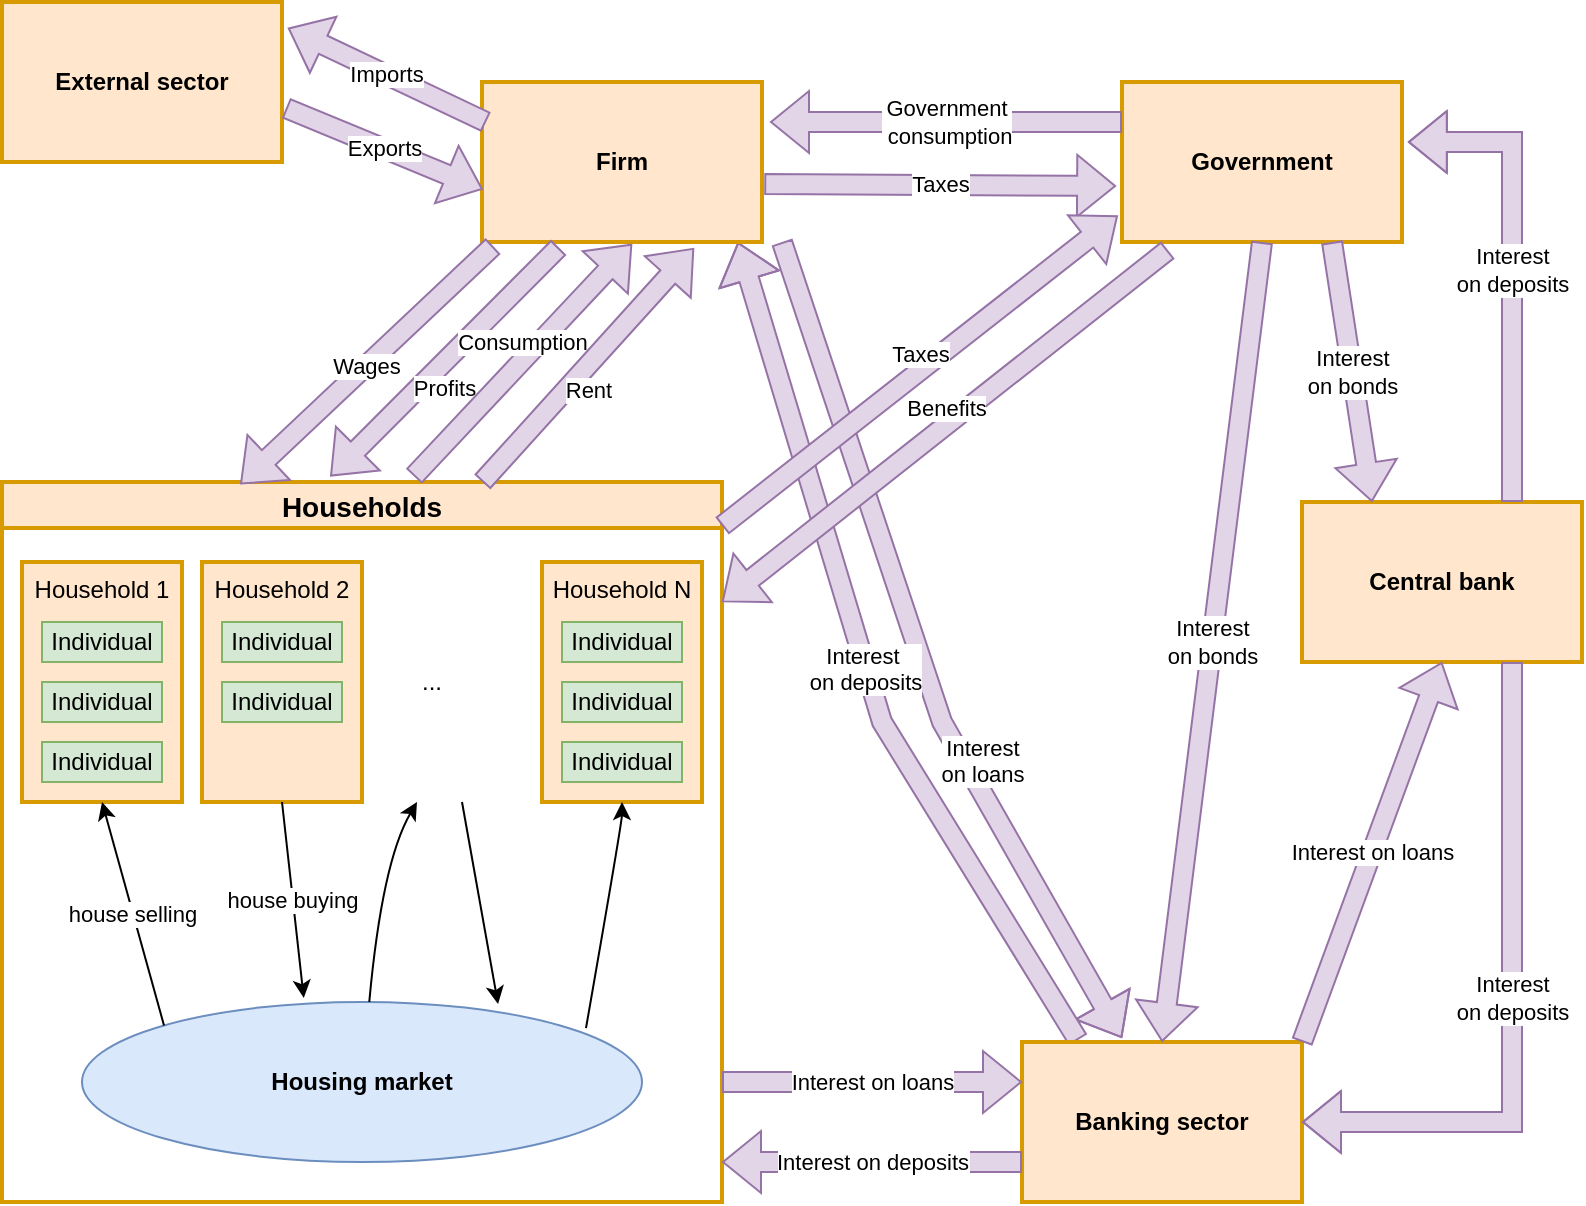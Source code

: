 <mxfile version="20.8.20" type="github">
  <diagram name="Page-1" id="2zhF82C1bgts54StES3e">
    <mxGraphModel dx="1434" dy="771" grid="1" gridSize="10" guides="1" tooltips="1" connect="1" arrows="1" fold="1" page="1" pageScale="1" pageWidth="850" pageHeight="1100" math="0" shadow="0">
      <root>
        <mxCell id="0" />
        <mxCell id="1" parent="0" />
        <mxCell id="grKAgizqmmUL7Xd6gHVJ-4" value="&lt;div&gt;Interest &lt;br&gt;&lt;/div&gt;&lt;div&gt;on loans&lt;/div&gt;" style="endArrow=classic;html=1;rounded=0;entryX=0.357;entryY=-0.025;entryDx=0;entryDy=0;shape=flexArrow;strokeWidth=1;endSize=6;targetPerimeterSpacing=0;fillColor=#e1d5e7;strokeColor=#9673a6;entryPerimeter=0;verticalAlign=top;labelBorderColor=none;fontColor=default;" edge="1" parent="1" target="zsLK717KQM9R8cQD8Umy-13">
          <mxGeometry x="0.209" y="17" width="50" height="50" relative="1" as="geometry">
            <mxPoint x="430" y="160" as="sourcePoint" />
            <mxPoint x="580" y="470" as="targetPoint" />
            <Array as="points">
              <mxPoint x="510" y="400" />
            </Array>
            <mxPoint as="offset" />
          </mxGeometry>
        </mxCell>
        <mxCell id="grKAgizqmmUL7Xd6gHVJ-5" value="&lt;div&gt;Interest&lt;/div&gt;&lt;div&gt;&amp;nbsp;on deposits&lt;/div&gt;" style="endArrow=classic;html=1;rounded=0;exitX=0.2;exitY=-0.012;exitDx=0;exitDy=0;shape=flexArrow;strokeWidth=1;endSize=6;targetPerimeterSpacing=0;fillColor=#e1d5e7;strokeColor=#9673a6;startArrow=none;startFill=0;exitPerimeter=0;entryX=0.914;entryY=1;entryDx=0;entryDy=0;entryPerimeter=0;verticalAlign=bottom;labelBorderColor=none;" edge="1" parent="1" source="zsLK717KQM9R8cQD8Umy-13" target="zsLK717KQM9R8cQD8Umy-14">
          <mxGeometry x="-0.086" y="7" width="50" height="50" relative="1" as="geometry">
            <mxPoint x="550" y="479.5" as="sourcePoint" />
            <mxPoint x="360" y="479.5" as="targetPoint" />
            <Array as="points">
              <mxPoint x="480" y="400" />
            </Array>
            <mxPoint as="offset" />
          </mxGeometry>
        </mxCell>
        <mxCell id="zsLK717KQM9R8cQD8Umy-1" value="Households" style="swimlane;fillColor=#ffe6cc;strokeColor=#d79b00;strokeWidth=2;fontSize=14;startSize=23;" parent="1" vertex="1">
          <mxGeometry x="40" y="280" width="360" height="360" as="geometry">
            <mxRectangle x="480" y="200" width="110" height="30" as="alternateBounds" />
          </mxGeometry>
        </mxCell>
        <mxCell id="zsLK717KQM9R8cQD8Umy-2" value="Household 1" style="rounded=0;whiteSpace=wrap;html=1;fillColor=#ffe6cc;strokeColor=#d79b00;strokeWidth=2;verticalAlign=top;" parent="zsLK717KQM9R8cQD8Umy-1" vertex="1">
          <mxGeometry x="10" y="40" width="80" height="120" as="geometry" />
        </mxCell>
        <mxCell id="zsLK717KQM9R8cQD8Umy-4" value="Household 2" style="rounded=0;whiteSpace=wrap;html=1;fillColor=#ffe6cc;strokeColor=#d79b00;strokeWidth=2;verticalAlign=top;" parent="zsLK717KQM9R8cQD8Umy-1" vertex="1">
          <mxGeometry x="100" y="40" width="80" height="120" as="geometry" />
        </mxCell>
        <mxCell id="zsLK717KQM9R8cQD8Umy-5" value="Household N" style="rounded=0;whiteSpace=wrap;html=1;fillColor=#ffe6cc;strokeColor=#d79b00;strokeWidth=2;verticalAlign=top;" parent="zsLK717KQM9R8cQD8Umy-1" vertex="1">
          <mxGeometry x="270" y="40" width="80" height="120" as="geometry" />
        </mxCell>
        <mxCell id="zsLK717KQM9R8cQD8Umy-6" value="..." style="text;html=1;strokeColor=none;fillColor=none;align=center;verticalAlign=middle;whiteSpace=wrap;rounded=0;" parent="zsLK717KQM9R8cQD8Umy-1" vertex="1">
          <mxGeometry x="200" y="40" width="30" height="120" as="geometry" />
        </mxCell>
        <mxCell id="zsLK717KQM9R8cQD8Umy-7" value="&lt;b&gt;Housing market&lt;/b&gt;" style="ellipse;whiteSpace=wrap;html=1;fillColor=#dae8fc;strokeColor=#6c8ebf;" parent="zsLK717KQM9R8cQD8Umy-1" vertex="1">
          <mxGeometry x="40" y="260" width="280" height="80" as="geometry" />
        </mxCell>
        <mxCell id="zsLK717KQM9R8cQD8Umy-8" value="house selling" style="curved=1;endArrow=classic;html=1;rounded=0;exitX=0;exitY=0;exitDx=0;exitDy=0;entryX=0.5;entryY=1;entryDx=0;entryDy=0;" parent="zsLK717KQM9R8cQD8Umy-1" source="zsLK717KQM9R8cQD8Umy-7" target="zsLK717KQM9R8cQD8Umy-2" edge="1">
          <mxGeometry width="50" height="50" relative="1" as="geometry">
            <mxPoint x="70" y="120" as="sourcePoint" />
            <mxPoint x="120" y="70" as="targetPoint" />
            <Array as="points" />
          </mxGeometry>
        </mxCell>
        <mxCell id="zsLK717KQM9R8cQD8Umy-9" value="" style="curved=1;endArrow=classic;html=1;rounded=0;entryX=0.25;entryY=1;entryDx=0;entryDy=0;" parent="zsLK717KQM9R8cQD8Umy-1" source="zsLK717KQM9R8cQD8Umy-7" target="zsLK717KQM9R8cQD8Umy-6" edge="1">
          <mxGeometry width="50" height="50" relative="1" as="geometry">
            <mxPoint x="184" y="160" as="sourcePoint" />
            <mxPoint x="155" y="58" as="targetPoint" />
            <Array as="points">
              <mxPoint x="190" y="190" />
            </Array>
          </mxGeometry>
        </mxCell>
        <mxCell id="zsLK717KQM9R8cQD8Umy-10" value="house buying" style="curved=1;endArrow=classic;html=1;rounded=0;exitX=0.5;exitY=1;exitDx=0;exitDy=0;entryX=0.396;entryY=-0.025;entryDx=0;entryDy=0;entryPerimeter=0;" parent="zsLK717KQM9R8cQD8Umy-1" source="zsLK717KQM9R8cQD8Umy-4" target="zsLK717KQM9R8cQD8Umy-7" edge="1">
          <mxGeometry width="50" height="50" relative="1" as="geometry">
            <mxPoint x="165" y="170" as="sourcePoint" />
            <mxPoint x="185" y="80" as="targetPoint" />
            <Array as="points" />
          </mxGeometry>
        </mxCell>
        <mxCell id="zsLK717KQM9R8cQD8Umy-11" value="" style="curved=1;endArrow=classic;html=1;rounded=0;entryX=0.5;entryY=1;entryDx=0;entryDy=0;exitX=0.9;exitY=0.163;exitDx=0;exitDy=0;exitPerimeter=0;" parent="zsLK717KQM9R8cQD8Umy-1" source="zsLK717KQM9R8cQD8Umy-7" target="zsLK717KQM9R8cQD8Umy-5" edge="1">
          <mxGeometry width="50" height="50" relative="1" as="geometry">
            <mxPoint x="177" y="170" as="sourcePoint" />
            <mxPoint x="185" y="80" as="targetPoint" />
            <Array as="points">
              <mxPoint x="310" y="170" />
            </Array>
          </mxGeometry>
        </mxCell>
        <mxCell id="7U-eSvjGvhqrHsPkwBtt-4" value="" style="curved=1;endArrow=classic;html=1;rounded=0;entryX=0.743;entryY=0.013;entryDx=0;entryDy=0;entryPerimeter=0;exitX=1;exitY=1;exitDx=0;exitDy=0;" parent="zsLK717KQM9R8cQD8Umy-1" source="zsLK717KQM9R8cQD8Umy-6" target="zsLK717KQM9R8cQD8Umy-7" edge="1">
          <mxGeometry x="0.002" width="50" height="50" relative="1" as="geometry">
            <mxPoint x="230" y="70" as="sourcePoint" />
            <mxPoint x="201" y="188" as="targetPoint" />
            <Array as="points" />
            <mxPoint as="offset" />
          </mxGeometry>
        </mxCell>
        <mxCell id="grKAgizqmmUL7Xd6gHVJ-6" value="Individual" style="rounded=0;whiteSpace=wrap;html=1;fillColor=#d5e8d4;strokeColor=#82b366;" vertex="1" parent="zsLK717KQM9R8cQD8Umy-1">
          <mxGeometry x="20" y="70" width="60" height="20" as="geometry" />
        </mxCell>
        <mxCell id="grKAgizqmmUL7Xd6gHVJ-7" value="Individual" style="rounded=0;whiteSpace=wrap;html=1;fillColor=#d5e8d4;strokeColor=#82b366;" vertex="1" parent="zsLK717KQM9R8cQD8Umy-1">
          <mxGeometry x="20" y="100" width="60" height="20" as="geometry" />
        </mxCell>
        <mxCell id="grKAgizqmmUL7Xd6gHVJ-8" value="Individual" style="rounded=0;whiteSpace=wrap;html=1;fillColor=#d5e8d4;strokeColor=#82b366;" vertex="1" parent="zsLK717KQM9R8cQD8Umy-1">
          <mxGeometry x="20" y="130" width="60" height="20" as="geometry" />
        </mxCell>
        <mxCell id="grKAgizqmmUL7Xd6gHVJ-9" value="Individual" style="rounded=0;whiteSpace=wrap;html=1;fillColor=#d5e8d4;strokeColor=#82b366;" vertex="1" parent="zsLK717KQM9R8cQD8Umy-1">
          <mxGeometry x="110" y="70" width="60" height="20" as="geometry" />
        </mxCell>
        <mxCell id="grKAgizqmmUL7Xd6gHVJ-10" value="Individual" style="rounded=0;whiteSpace=wrap;html=1;fillColor=#d5e8d4;strokeColor=#82b366;" vertex="1" parent="zsLK717KQM9R8cQD8Umy-1">
          <mxGeometry x="110" y="100" width="60" height="20" as="geometry" />
        </mxCell>
        <mxCell id="grKAgizqmmUL7Xd6gHVJ-11" value="Individual" style="rounded=0;whiteSpace=wrap;html=1;fillColor=#d5e8d4;strokeColor=#82b366;" vertex="1" parent="zsLK717KQM9R8cQD8Umy-1">
          <mxGeometry x="280" y="70" width="60" height="20" as="geometry" />
        </mxCell>
        <mxCell id="grKAgizqmmUL7Xd6gHVJ-12" value="Individual" style="rounded=0;whiteSpace=wrap;html=1;fillColor=#d5e8d4;strokeColor=#82b366;" vertex="1" parent="zsLK717KQM9R8cQD8Umy-1">
          <mxGeometry x="280" y="100" width="60" height="20" as="geometry" />
        </mxCell>
        <mxCell id="grKAgizqmmUL7Xd6gHVJ-13" value="Individual" style="rounded=0;whiteSpace=wrap;html=1;fillColor=#d5e8d4;strokeColor=#82b366;" vertex="1" parent="zsLK717KQM9R8cQD8Umy-1">
          <mxGeometry x="280" y="130" width="60" height="20" as="geometry" />
        </mxCell>
        <mxCell id="zsLK717KQM9R8cQD8Umy-12" value="&lt;b&gt;Government&lt;/b&gt;" style="rounded=0;whiteSpace=wrap;html=1;fillColor=#ffe6cc;strokeColor=#d79b00;strokeWidth=2;" parent="1" vertex="1">
          <mxGeometry x="600" y="80" width="140" height="80" as="geometry" />
        </mxCell>
        <mxCell id="zsLK717KQM9R8cQD8Umy-13" value="&lt;b&gt;Banking sector&lt;/b&gt;" style="rounded=0;whiteSpace=wrap;html=1;fillColor=#ffe6cc;strokeColor=#d79b00;strokeWidth=2;" parent="1" vertex="1">
          <mxGeometry x="550" y="560" width="140" height="80" as="geometry" />
        </mxCell>
        <mxCell id="zsLK717KQM9R8cQD8Umy-14" value="&lt;b&gt;Firm&lt;/b&gt;" style="rounded=0;whiteSpace=wrap;html=1;fillColor=#ffe6cc;strokeColor=#d79b00;strokeWidth=2;" parent="1" vertex="1">
          <mxGeometry x="280" y="80" width="140" height="80" as="geometry" />
        </mxCell>
        <mxCell id="zsLK717KQM9R8cQD8Umy-15" value="&lt;b&gt;External sector&lt;/b&gt;" style="rounded=0;whiteSpace=wrap;html=1;fillColor=#ffe6cc;strokeColor=#d79b00;strokeWidth=2;" parent="1" vertex="1">
          <mxGeometry x="40" y="40" width="140" height="80" as="geometry" />
        </mxCell>
        <mxCell id="zsLK717KQM9R8cQD8Umy-16" value="Interest on loans" style="endArrow=classic;html=1;rounded=0;entryX=0;entryY=0.25;entryDx=0;entryDy=0;shape=flexArrow;strokeWidth=1;endSize=6;targetPerimeterSpacing=0;fillColor=#e1d5e7;strokeColor=#9673a6;" parent="1" target="zsLK717KQM9R8cQD8Umy-13" edge="1">
          <mxGeometry width="50" height="50" relative="1" as="geometry">
            <mxPoint x="400" y="580" as="sourcePoint" />
            <mxPoint x="450" y="370" as="targetPoint" />
          </mxGeometry>
        </mxCell>
        <mxCell id="zsLK717KQM9R8cQD8Umy-17" value="Interest on deposits" style="endArrow=classic;html=1;rounded=0;exitX=0;exitY=0.75;exitDx=0;exitDy=0;shape=flexArrow;strokeWidth=1;endSize=6;targetPerimeterSpacing=0;fillColor=#e1d5e7;strokeColor=#9673a6;startArrow=none;startFill=0;" parent="1" source="zsLK717KQM9R8cQD8Umy-13" edge="1">
          <mxGeometry width="50" height="50" relative="1" as="geometry">
            <mxPoint x="503" y="380" as="sourcePoint" />
            <mxPoint x="400" y="620" as="targetPoint" />
          </mxGeometry>
        </mxCell>
        <mxCell id="7U-eSvjGvhqrHsPkwBtt-1" value="&lt;b&gt;Central bank&lt;/b&gt;" style="rounded=0;whiteSpace=wrap;html=1;fillColor=#ffe6cc;strokeColor=#d79b00;strokeWidth=2;" parent="1" vertex="1">
          <mxGeometry x="690" y="290" width="140" height="80" as="geometry" />
        </mxCell>
        <mxCell id="7U-eSvjGvhqrHsPkwBtt-2" value="&lt;div&gt;Interest&lt;/div&gt;&lt;div&gt;on deposits&lt;/div&gt;" style="endArrow=classic;html=1;rounded=0;exitX=0.75;exitY=0;exitDx=0;exitDy=0;shape=flexArrow;strokeWidth=1;endSize=6;targetPerimeterSpacing=0;fillColor=#e1d5e7;strokeColor=#9673a6;startArrow=none;startFill=0;entryX=1.021;entryY=0.375;entryDx=0;entryDy=0;entryPerimeter=0;edgeStyle=orthogonalEdgeStyle;" parent="1" source="7U-eSvjGvhqrHsPkwBtt-1" target="zsLK717KQM9R8cQD8Umy-12" edge="1">
          <mxGeometry width="50" height="50" relative="1" as="geometry">
            <mxPoint x="730" y="310" as="sourcePoint" />
            <mxPoint x="780" y="200" as="targetPoint" />
            <Array as="points">
              <mxPoint x="795" y="110" />
            </Array>
          </mxGeometry>
        </mxCell>
        <mxCell id="7U-eSvjGvhqrHsPkwBtt-5" value="Imports" style="endArrow=classic;html=1;rounded=0;exitX=-0.021;exitY=0.113;exitDx=0;exitDy=0;shape=flexArrow;strokeWidth=1;endSize=6;targetPerimeterSpacing=0;fillColor=#e1d5e7;strokeColor=#9673a6;startArrow=none;startFill=0;entryX=1.021;entryY=0.163;entryDx=0;entryDy=0;entryPerimeter=0;exitPerimeter=0;" parent="1" target="zsLK717KQM9R8cQD8Umy-15" edge="1">
          <mxGeometry width="50" height="50" relative="1" as="geometry">
            <mxPoint x="282.06" y="100.04" as="sourcePoint" />
            <mxPoint x="161.96" y="100.04" as="targetPoint" />
          </mxGeometry>
        </mxCell>
        <mxCell id="7U-eSvjGvhqrHsPkwBtt-6" value="Exports" style="endArrow=classic;html=1;rounded=0;shape=flexArrow;strokeWidth=1;endSize=6;targetPerimeterSpacing=0;fillColor=#e1d5e7;strokeColor=#9673a6;startArrow=none;startFill=0;entryX=0.003;entryY=0.671;entryDx=0;entryDy=0;entryPerimeter=0;exitX=1.014;exitY=0.663;exitDx=0;exitDy=0;exitPerimeter=0;" parent="1" source="zsLK717KQM9R8cQD8Umy-15" target="zsLK717KQM9R8cQD8Umy-14" edge="1">
          <mxGeometry width="50" height="50" relative="1" as="geometry">
            <mxPoint x="170" y="130" as="sourcePoint" />
            <mxPoint x="220" y="150" as="targetPoint" />
          </mxGeometry>
        </mxCell>
        <mxCell id="7U-eSvjGvhqrHsPkwBtt-7" value="&lt;div&gt;Government&lt;/div&gt;&lt;div&gt;&amp;nbsp;consumption&lt;/div&gt;" style="endArrow=classic;html=1;rounded=0;exitX=0;exitY=0.25;exitDx=0;exitDy=0;shape=flexArrow;strokeWidth=1;endSize=6;targetPerimeterSpacing=0;fillColor=#e1d5e7;strokeColor=#9673a6;startArrow=none;startFill=0;entryX=1;entryY=0.25;entryDx=0;entryDy=0;" parent="1" source="zsLK717KQM9R8cQD8Umy-12" edge="1">
          <mxGeometry width="50" height="50" relative="1" as="geometry">
            <mxPoint x="559.0" y="100" as="sourcePoint" />
            <mxPoint x="424.0" y="100.0" as="targetPoint" />
          </mxGeometry>
        </mxCell>
        <mxCell id="7U-eSvjGvhqrHsPkwBtt-8" value="Taxes" style="endArrow=classic;html=1;rounded=0;exitX=1.008;exitY=0.637;exitDx=0;exitDy=0;shape=flexArrow;strokeWidth=1;endSize=6;targetPerimeterSpacing=0;fillColor=#e1d5e7;strokeColor=#9673a6;startArrow=none;startFill=0;exitPerimeter=0;entryX=-0.021;entryY=0.65;entryDx=0;entryDy=0;entryPerimeter=0;" parent="1" source="zsLK717KQM9R8cQD8Umy-14" target="zsLK717KQM9R8cQD8Umy-12" edge="1">
          <mxGeometry width="50" height="50" relative="1" as="geometry">
            <mxPoint x="569.0" y="200" as="sourcePoint" />
            <mxPoint x="610" y="130" as="targetPoint" />
          </mxGeometry>
        </mxCell>
        <mxCell id="7U-eSvjGvhqrHsPkwBtt-9" value="Wages" style="endArrow=classic;html=1;rounded=0;exitX=0.097;exitY=1.025;exitDx=0;exitDy=0;shape=flexArrow;strokeWidth=1;endSize=6;targetPerimeterSpacing=0;fillColor=#e1d5e7;strokeColor=#9673a6;startArrow=none;startFill=0;entryX=0.331;entryY=0.003;entryDx=0;entryDy=0;entryPerimeter=0;exitPerimeter=0;" parent="1" target="zsLK717KQM9R8cQD8Umy-1" edge="1">
          <mxGeometry width="50" height="50" relative="1" as="geometry">
            <mxPoint x="285.58" y="162" as="sourcePoint" />
            <mxPoint x="154.36" y="316.48" as="targetPoint" />
          </mxGeometry>
        </mxCell>
        <mxCell id="7U-eSvjGvhqrHsPkwBtt-10" value="&lt;div&gt;Profits&lt;/div&gt;" style="endArrow=classic;html=1;rounded=0;shape=flexArrow;strokeWidth=1;endSize=6;targetPerimeterSpacing=0;fillColor=#e1d5e7;strokeColor=#9673a6;startArrow=none;startFill=0;entryX=0.456;entryY=-0.008;entryDx=0;entryDy=0;entryPerimeter=0;exitX=0.417;exitY=1.033;exitDx=0;exitDy=0;exitPerimeter=0;verticalAlign=top;" parent="1" target="zsLK717KQM9R8cQD8Umy-1" edge="1">
          <mxGeometry x="0.003" width="50" height="50" relative="1" as="geometry">
            <mxPoint x="318.38" y="162.64" as="sourcePoint" />
            <mxPoint x="187.8" y="317.44" as="targetPoint" />
            <mxPoint as="offset" />
          </mxGeometry>
        </mxCell>
        <mxCell id="7U-eSvjGvhqrHsPkwBtt-11" value="&lt;div&gt;Consumption&lt;/div&gt;" style="endArrow=classic;html=1;rounded=0;shape=flexArrow;strokeWidth=1;endSize=6;targetPerimeterSpacing=0;fillColor=#e1d5e7;strokeColor=#9673a6;startArrow=none;startFill=0;entryX=0.75;entryY=1;entryDx=0;entryDy=0;verticalAlign=bottom;exitX=0.572;exitY=-0.008;exitDx=0;exitDy=0;exitPerimeter=0;" parent="1" source="zsLK717KQM9R8cQD8Umy-1" edge="1">
          <mxGeometry width="50" height="50" relative="1" as="geometry">
            <mxPoint x="240" y="310" as="sourcePoint" />
            <mxPoint x="355" y="161" as="targetPoint" />
          </mxGeometry>
        </mxCell>
        <mxCell id="7U-eSvjGvhqrHsPkwBtt-12" value="&lt;div&gt;Interest&lt;/div&gt;&lt;div&gt;on bonds&lt;br&gt;&lt;/div&gt;" style="endArrow=classic;html=1;rounded=0;shape=flexArrow;strokeWidth=1;endSize=6;targetPerimeterSpacing=0;fillColor=#e1d5e7;strokeColor=#9673a6;startArrow=none;startFill=0;entryX=0.5;entryY=0;entryDx=0;entryDy=0;sourcePerimeterSpacing=0;startSize=0;exitX=0.5;exitY=1;exitDx=0;exitDy=0;" parent="1" source="zsLK717KQM9R8cQD8Umy-12" target="zsLK717KQM9R8cQD8Umy-13" edge="1">
          <mxGeometry width="50" height="50" relative="1" as="geometry">
            <mxPoint x="560" y="390" as="sourcePoint" />
            <mxPoint x="470" y="339" as="targetPoint" />
          </mxGeometry>
        </mxCell>
        <mxCell id="7U-eSvjGvhqrHsPkwBtt-14" value="Taxes" style="endArrow=classic;html=1;rounded=0;shape=flexArrow;strokeWidth=1;endSize=6;targetPerimeterSpacing=0;fillColor=#e1d5e7;strokeColor=#9673a6;startArrow=none;startFill=0;entryX=-0.015;entryY=0.835;entryDx=0;entryDy=0;exitX=1;exitY=0.061;exitDx=0;exitDy=0;exitPerimeter=0;verticalAlign=bottom;entryPerimeter=0;" parent="1" source="zsLK717KQM9R8cQD8Umy-1" target="zsLK717KQM9R8cQD8Umy-12" edge="1">
          <mxGeometry width="50" height="50" relative="1" as="geometry">
            <mxPoint x="410" y="370" as="sourcePoint" />
            <mxPoint x="500" y="164" as="targetPoint" />
          </mxGeometry>
        </mxCell>
        <mxCell id="7U-eSvjGvhqrHsPkwBtt-15" value="&lt;div&gt;Benefits&lt;/div&gt;" style="endArrow=classic;html=1;rounded=0;strokeWidth=1;targetPerimeterSpacing=0;fillColor=#e1d5e7;strokeColor=#9673a6;startArrow=none;startFill=0;verticalAlign=bottom;movable=1;resizable=1;rotatable=1;deletable=1;editable=1;locked=0;connectable=1;shape=flexArrow;exitX=0.164;exitY=1.05;exitDx=0;exitDy=0;exitPerimeter=0;" parent="1" source="zsLK717KQM9R8cQD8Umy-12" edge="1">
          <mxGeometry width="50" height="50" relative="1" as="geometry">
            <mxPoint x="650" y="190" as="sourcePoint" />
            <mxPoint x="400" y="340" as="targetPoint" />
          </mxGeometry>
        </mxCell>
        <mxCell id="7U-eSvjGvhqrHsPkwBtt-17" value="&lt;div&gt;Interest&lt;/div&gt;&lt;div&gt;on deposits&lt;/div&gt;" style="endArrow=classic;html=1;rounded=0;exitX=0.75;exitY=1;exitDx=0;exitDy=0;shape=flexArrow;strokeWidth=1;endSize=6;targetPerimeterSpacing=0;fillColor=#e1d5e7;strokeColor=#9673a6;startArrow=none;startFill=0;entryX=1;entryY=0.5;entryDx=0;entryDy=0;edgeStyle=orthogonalEdgeStyle;" parent="1" source="7U-eSvjGvhqrHsPkwBtt-1" target="zsLK717KQM9R8cQD8Umy-13" edge="1">
          <mxGeometry width="50" height="50" relative="1" as="geometry">
            <mxPoint x="761" y="430" as="sourcePoint" />
            <mxPoint x="744" y="263" as="targetPoint" />
          </mxGeometry>
        </mxCell>
        <mxCell id="grKAgizqmmUL7Xd6gHVJ-1" value="Interest on loans" style="endArrow=classic;html=1;rounded=0;entryX=0.5;entryY=1;entryDx=0;entryDy=0;shape=flexArrow;strokeWidth=1;endSize=6;targetPerimeterSpacing=0;fillColor=#e1d5e7;strokeColor=#9673a6;exitX=1;exitY=0;exitDx=0;exitDy=0;" edge="1" parent="1" source="zsLK717KQM9R8cQD8Umy-13" target="7U-eSvjGvhqrHsPkwBtt-1">
          <mxGeometry width="50" height="50" relative="1" as="geometry">
            <mxPoint x="510" y="480" as="sourcePoint" />
            <mxPoint x="680" y="490" as="targetPoint" />
          </mxGeometry>
        </mxCell>
        <mxCell id="grKAgizqmmUL7Xd6gHVJ-2" value="&lt;div&gt;Interest&lt;/div&gt;&lt;div&gt;on bonds&lt;br&gt;&lt;/div&gt;" style="endArrow=classic;html=1;rounded=0;shape=flexArrow;strokeWidth=1;endSize=6;targetPerimeterSpacing=0;fillColor=#e1d5e7;strokeColor=#9673a6;startArrow=none;startFill=0;entryX=0.25;entryY=0;entryDx=0;entryDy=0;sourcePerimeterSpacing=0;startSize=0;exitX=0.75;exitY=1;exitDx=0;exitDy=0;" edge="1" parent="1" source="zsLK717KQM9R8cQD8Umy-12" target="7U-eSvjGvhqrHsPkwBtt-1">
          <mxGeometry width="50" height="50" relative="1" as="geometry">
            <mxPoint x="680" y="250" as="sourcePoint" />
            <mxPoint x="650" y="570" as="targetPoint" />
          </mxGeometry>
        </mxCell>
        <mxCell id="grKAgizqmmUL7Xd6gHVJ-3" value="Rent" style="endArrow=classic;html=1;rounded=0;shape=flexArrow;strokeWidth=1;endSize=6;targetPerimeterSpacing=0;fillColor=#e1d5e7;strokeColor=#9673a6;startArrow=none;startFill=0;exitX=0.667;exitY=0;exitDx=0;exitDy=0;exitPerimeter=0;verticalAlign=top;entryX=0.957;entryY=1.038;entryDx=0;entryDy=0;entryPerimeter=0;" edge="1" parent="1" source="zsLK717KQM9R8cQD8Umy-1">
          <mxGeometry width="50" height="50" relative="1" as="geometry">
            <mxPoint x="267.16" y="314.24" as="sourcePoint" />
            <mxPoint x="385.98" y="163.04" as="targetPoint" />
          </mxGeometry>
        </mxCell>
      </root>
    </mxGraphModel>
  </diagram>
</mxfile>
